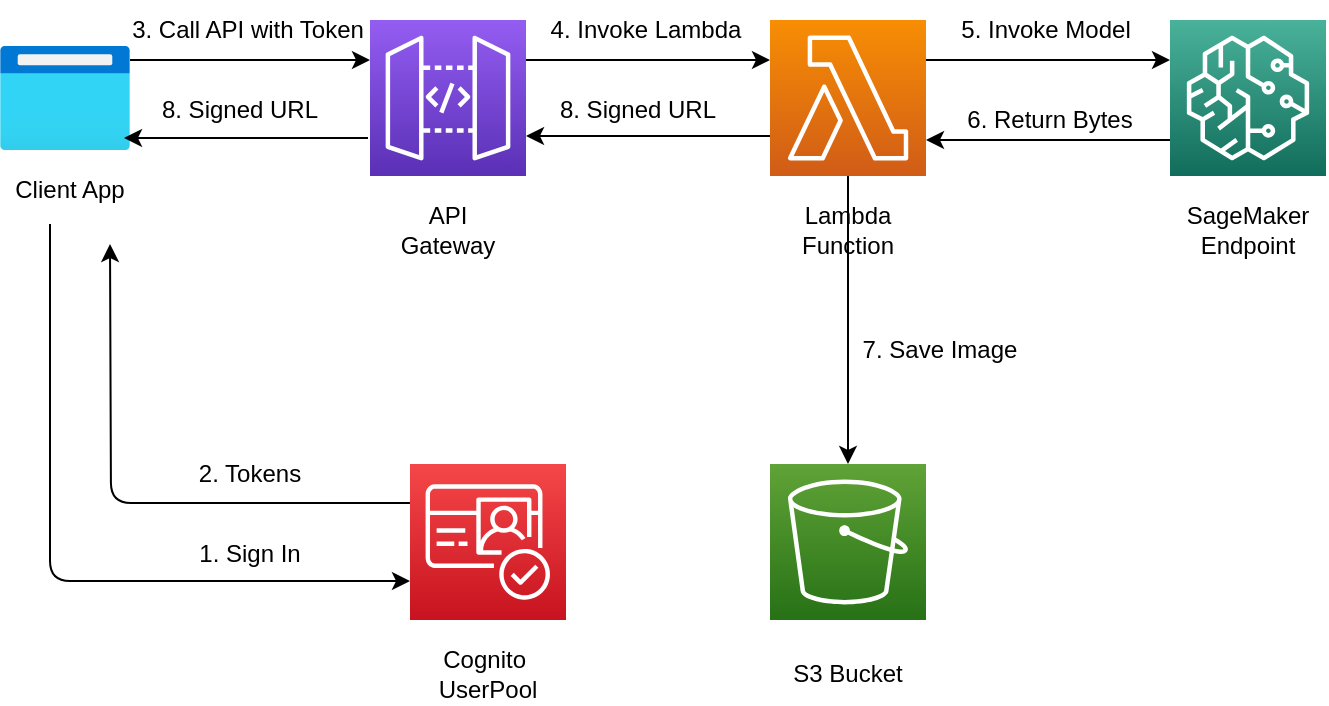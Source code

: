 <mxfile>
    <diagram id="TJvEdaZl4HOZkQRV3V9-" name="Page-1">
        <mxGraphModel dx="1220" dy="699" grid="1" gridSize="10" guides="1" tooltips="1" connect="1" arrows="1" fold="1" page="1" pageScale="1" pageWidth="1100" pageHeight="850" math="0" shadow="0">
            <root>
                <mxCell id="0"/>
                <mxCell id="1" parent="0"/>
                <mxCell id="44" value="" style="group" vertex="1" connectable="0" parent="1">
                    <mxGeometry x="175" y="190" width="663" height="352" as="geometry"/>
                </mxCell>
                <mxCell id="7" style="edgeStyle=none;html=1;" edge="1" parent="44">
                    <mxGeometry relative="1" as="geometry">
                        <mxPoint x="263" y="30" as="sourcePoint"/>
                        <mxPoint x="385" y="30" as="targetPoint"/>
                    </mxGeometry>
                </mxCell>
                <mxCell id="3" value="" style="sketch=0;points=[[0,0,0],[0.25,0,0],[0.5,0,0],[0.75,0,0],[1,0,0],[0,1,0],[0.25,1,0],[0.5,1,0],[0.75,1,0],[1,1,0],[0,0.25,0],[0,0.5,0],[0,0.75,0],[1,0.25,0],[1,0.5,0],[1,0.75,0]];outlineConnect=0;fontColor=#232F3E;gradientColor=#945DF2;gradientDirection=north;fillColor=#5A30B5;strokeColor=#ffffff;dashed=0;verticalLabelPosition=bottom;verticalAlign=top;align=center;html=1;fontSize=12;fontStyle=0;aspect=fixed;shape=mxgraph.aws4.resourceIcon;resIcon=mxgraph.aws4.api_gateway;" vertex="1" parent="44">
                    <mxGeometry x="185" y="10" width="78" height="78" as="geometry"/>
                </mxCell>
                <mxCell id="4" value="" style="sketch=0;points=[[0,0,0],[0.25,0,0],[0.5,0,0],[0.75,0,0],[1,0,0],[0,1,0],[0.25,1,0],[0.5,1,0],[0.75,1,0],[1,1,0],[0,0.25,0],[0,0.5,0],[0,0.75,0],[1,0.25,0],[1,0.5,0],[1,0.75,0]];outlineConnect=0;fontColor=#232F3E;gradientColor=#F78E04;gradientDirection=north;fillColor=#D05C17;strokeColor=#ffffff;dashed=0;verticalLabelPosition=bottom;verticalAlign=top;align=center;html=1;fontSize=12;fontStyle=0;aspect=fixed;shape=mxgraph.aws4.resourceIcon;resIcon=mxgraph.aws4.lambda;" vertex="1" parent="44">
                    <mxGeometry x="385" y="10" width="78" height="78" as="geometry"/>
                </mxCell>
                <mxCell id="5" value="" style="sketch=0;points=[[0,0,0],[0.25,0,0],[0.5,0,0],[0.75,0,0],[1,0,0],[0,1,0],[0.25,1,0],[0.5,1,0],[0.75,1,0],[1,1,0],[0,0.25,0],[0,0.5,0],[0,0.75,0],[1,0.25,0],[1,0.5,0],[1,0.75,0]];outlineConnect=0;fontColor=#232F3E;gradientColor=#4AB29A;gradientDirection=north;fillColor=#116D5B;strokeColor=#ffffff;dashed=0;verticalLabelPosition=bottom;verticalAlign=top;align=center;html=1;fontSize=12;fontStyle=0;aspect=fixed;shape=mxgraph.aws4.resourceIcon;resIcon=mxgraph.aws4.sagemaker;" vertex="1" parent="44">
                    <mxGeometry x="585" y="10" width="78" height="78" as="geometry"/>
                </mxCell>
                <mxCell id="17" style="edgeStyle=orthogonalEdgeStyle;html=1;entryX=0;entryY=0.75;entryDx=0;entryDy=0;entryPerimeter=0;" edge="1" parent="44" target="9">
                    <mxGeometry relative="1" as="geometry">
                        <mxPoint x="25" y="112" as="sourcePoint"/>
                        <Array as="points">
                            <mxPoint x="25" y="291"/>
                        </Array>
                    </mxGeometry>
                </mxCell>
                <mxCell id="19" style="edgeStyle=orthogonalEdgeStyle;html=1;exitX=0;exitY=0.25;exitDx=0;exitDy=0;exitPerimeter=0;" edge="1" parent="44" source="9">
                    <mxGeometry relative="1" as="geometry">
                        <mxPoint x="55" y="122" as="targetPoint"/>
                    </mxGeometry>
                </mxCell>
                <mxCell id="9" value="" style="sketch=0;points=[[0,0,0],[0.25,0,0],[0.5,0,0],[0.75,0,0],[1,0,0],[0,1,0],[0.25,1,0],[0.5,1,0],[0.75,1,0],[1,1,0],[0,0.25,0],[0,0.5,0],[0,0.75,0],[1,0.25,0],[1,0.5,0],[1,0.75,0]];outlineConnect=0;fontColor=#232F3E;gradientColor=#F54749;gradientDirection=north;fillColor=#C7131F;strokeColor=#ffffff;dashed=0;verticalLabelPosition=bottom;verticalAlign=top;align=center;html=1;fontSize=12;fontStyle=0;aspect=fixed;shape=mxgraph.aws4.resourceIcon;resIcon=mxgraph.aws4.cognito;" vertex="1" parent="44">
                    <mxGeometry x="205" y="232" width="78" height="78" as="geometry"/>
                </mxCell>
                <mxCell id="10" value="API Gateway" style="text;html=1;strokeColor=none;fillColor=none;align=center;verticalAlign=middle;whiteSpace=wrap;rounded=0;" vertex="1" parent="44">
                    <mxGeometry x="194" y="100" width="60" height="30" as="geometry"/>
                </mxCell>
                <mxCell id="11" value="Lambda Function" style="text;html=1;strokeColor=none;fillColor=none;align=center;verticalAlign=middle;whiteSpace=wrap;rounded=0;" vertex="1" parent="44">
                    <mxGeometry x="394" y="100" width="60" height="30" as="geometry"/>
                </mxCell>
                <mxCell id="12" value="SageMaker&lt;br&gt;Endpoint" style="text;html=1;strokeColor=none;fillColor=none;align=center;verticalAlign=middle;whiteSpace=wrap;rounded=0;" vertex="1" parent="44">
                    <mxGeometry x="594" y="100" width="60" height="30" as="geometry"/>
                </mxCell>
                <mxCell id="13" value="Cognito&amp;nbsp;&lt;br&gt;UserPool" style="text;html=1;strokeColor=none;fillColor=none;align=center;verticalAlign=middle;whiteSpace=wrap;rounded=0;" vertex="1" parent="44">
                    <mxGeometry x="214" y="322" width="60" height="30" as="geometry"/>
                </mxCell>
                <mxCell id="16" value="1. Sign In" style="text;html=1;strokeColor=none;fillColor=none;align=center;verticalAlign=middle;whiteSpace=wrap;rounded=0;" vertex="1" parent="44">
                    <mxGeometry x="65" y="262" width="120" height="30" as="geometry"/>
                </mxCell>
                <mxCell id="20" value="2. Tokens" style="text;html=1;strokeColor=none;fillColor=none;align=center;verticalAlign=middle;whiteSpace=wrap;rounded=0;" vertex="1" parent="44">
                    <mxGeometry x="65" y="222" width="120" height="30" as="geometry"/>
                </mxCell>
                <mxCell id="23" style="edgeStyle=orthogonalEdgeStyle;html=1;" edge="1" parent="44" source="21" target="3">
                    <mxGeometry relative="1" as="geometry">
                        <Array as="points">
                            <mxPoint x="125" y="30"/>
                            <mxPoint x="125" y="30"/>
                        </Array>
                    </mxGeometry>
                </mxCell>
                <mxCell id="21" value="" style="aspect=fixed;html=1;points=[];align=center;image;fontSize=12;image=img/lib/azure2/general/Browser.svg;" vertex="1" parent="44">
                    <mxGeometry y="23" width="65" height="52" as="geometry"/>
                </mxCell>
                <mxCell id="22" value="Client App" style="text;html=1;strokeColor=none;fillColor=none;align=center;verticalAlign=middle;whiteSpace=wrap;rounded=0;" vertex="1" parent="44">
                    <mxGeometry x="5" y="80" width="60" height="30" as="geometry"/>
                </mxCell>
                <mxCell id="24" value="3. Call API with Token" style="text;html=1;strokeColor=none;fillColor=none;align=center;verticalAlign=middle;whiteSpace=wrap;rounded=0;" vertex="1" parent="44">
                    <mxGeometry x="64" width="120" height="30" as="geometry"/>
                </mxCell>
                <mxCell id="28" value="" style="sketch=0;points=[[0,0,0],[0.25,0,0],[0.5,0,0],[0.75,0,0],[1,0,0],[0,1,0],[0.25,1,0],[0.5,1,0],[0.75,1,0],[1,1,0],[0,0.25,0],[0,0.5,0],[0,0.75,0],[1,0.25,0],[1,0.5,0],[1,0.75,0]];outlineConnect=0;fontColor=#232F3E;gradientColor=#60A337;gradientDirection=north;fillColor=#277116;strokeColor=#ffffff;dashed=0;verticalLabelPosition=bottom;verticalAlign=top;align=center;html=1;fontSize=12;fontStyle=0;aspect=fixed;shape=mxgraph.aws4.resourceIcon;resIcon=mxgraph.aws4.s3;" vertex="1" parent="44">
                    <mxGeometry x="385" y="232" width="78" height="78" as="geometry"/>
                </mxCell>
                <mxCell id="29" style="edgeStyle=orthogonalEdgeStyle;html=1;" edge="1" parent="44" source="4" target="28">
                    <mxGeometry relative="1" as="geometry"/>
                </mxCell>
                <mxCell id="31" value="S3 Bucket" style="text;html=1;strokeColor=none;fillColor=none;align=center;verticalAlign=middle;whiteSpace=wrap;rounded=0;" vertex="1" parent="44">
                    <mxGeometry x="394" y="322" width="60" height="30" as="geometry"/>
                </mxCell>
                <mxCell id="32" value="4. Invoke Lambda" style="text;html=1;strokeColor=none;fillColor=none;align=center;verticalAlign=middle;whiteSpace=wrap;rounded=0;" vertex="1" parent="44">
                    <mxGeometry x="263" width="120" height="30" as="geometry"/>
                </mxCell>
                <mxCell id="33" value="5. Invoke Model" style="text;html=1;strokeColor=none;fillColor=none;align=center;verticalAlign=middle;whiteSpace=wrap;rounded=0;" vertex="1" parent="44">
                    <mxGeometry x="463" width="120" height="30" as="geometry"/>
                </mxCell>
                <mxCell id="34" value="7. Save Image" style="text;html=1;strokeColor=none;fillColor=none;align=center;verticalAlign=middle;whiteSpace=wrap;rounded=0;" vertex="1" parent="44">
                    <mxGeometry x="425" y="160" width="90" height="30" as="geometry"/>
                </mxCell>
                <mxCell id="37" style="edgeStyle=none;html=1;startArrow=classic;startFill=1;endArrow=none;endFill=0;" edge="1" parent="44">
                    <mxGeometry relative="1" as="geometry">
                        <mxPoint x="263" y="68" as="sourcePoint"/>
                        <mxPoint x="385" y="68" as="targetPoint"/>
                    </mxGeometry>
                </mxCell>
                <mxCell id="38" style="edgeStyle=none;html=1;" edge="1" parent="44">
                    <mxGeometry relative="1" as="geometry">
                        <mxPoint x="463" y="30" as="sourcePoint"/>
                        <mxPoint x="585" y="30" as="targetPoint"/>
                    </mxGeometry>
                </mxCell>
                <mxCell id="39" style="edgeStyle=none;html=1;startArrow=classic;startFill=1;endArrow=none;endFill=0;" edge="1" parent="44">
                    <mxGeometry relative="1" as="geometry">
                        <mxPoint x="463" y="70" as="sourcePoint"/>
                        <mxPoint x="585" y="70" as="targetPoint"/>
                    </mxGeometry>
                </mxCell>
                <mxCell id="40" value="6. Return Bytes" style="text;html=1;strokeColor=none;fillColor=none;align=center;verticalAlign=middle;whiteSpace=wrap;rounded=0;" vertex="1" parent="44">
                    <mxGeometry x="465" y="45" width="120" height="30" as="geometry"/>
                </mxCell>
                <mxCell id="41" value="8. Signed URL" style="text;html=1;strokeColor=none;fillColor=none;align=center;verticalAlign=middle;whiteSpace=wrap;rounded=0;" vertex="1" parent="44">
                    <mxGeometry x="274" y="40" width="90" height="30" as="geometry"/>
                </mxCell>
                <mxCell id="42" style="edgeStyle=none;html=1;startArrow=classic;startFill=1;endArrow=none;endFill=0;" edge="1" parent="44">
                    <mxGeometry relative="1" as="geometry">
                        <mxPoint x="62" y="69" as="sourcePoint"/>
                        <mxPoint x="184" y="69" as="targetPoint"/>
                    </mxGeometry>
                </mxCell>
                <mxCell id="43" value="8. Signed URL" style="text;html=1;strokeColor=none;fillColor=none;align=center;verticalAlign=middle;whiteSpace=wrap;rounded=0;" vertex="1" parent="44">
                    <mxGeometry x="75" y="40" width="90" height="30" as="geometry"/>
                </mxCell>
            </root>
        </mxGraphModel>
    </diagram>
</mxfile>